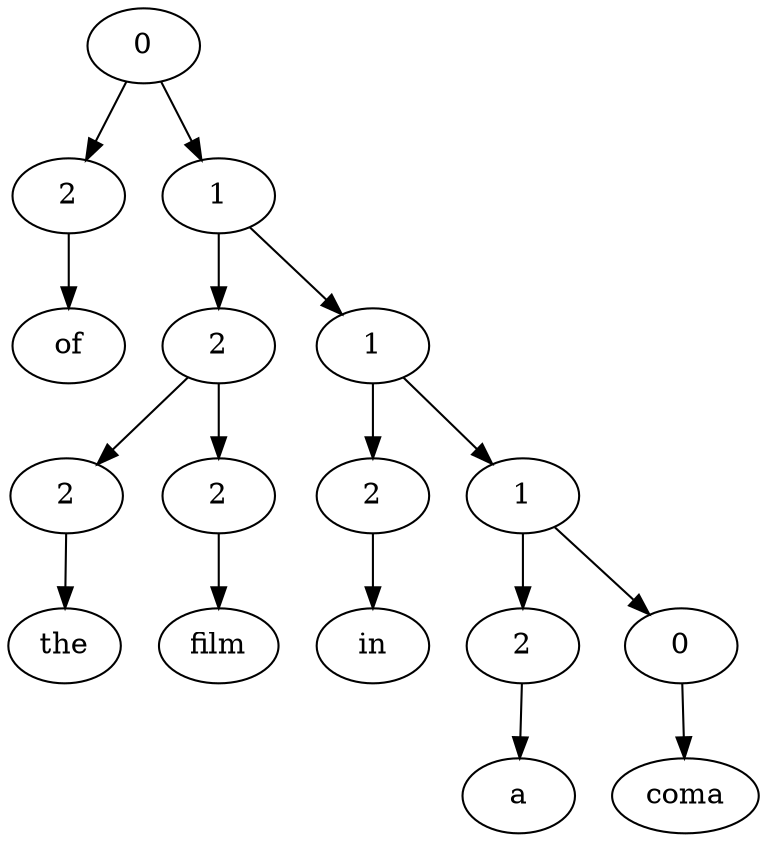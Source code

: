 digraph G{Node0 [label="0"]
Node0 -> Node1
Node0 -> Node3
Node1 [label="2"]
Node1 -> Node2
Node3 [label="1"]
Node3 -> Node4
Node3 -> Node9
Node2 [label="of"]
Node4 [label="2"]
Node4 -> Node5
Node4 -> Node7
Node9 [label="1"]
Node9 -> Node10
Node9 -> Node12
Node5 [label="2"]
Node5 -> Node6
Node7 [label="2"]
Node7 -> Node8
Node10 [label="2"]
Node10 -> Node11
Node12 [label="1"]
Node12 -> Node13
Node12 -> Node15
Node6 [label="the"]
Node8 [label="film"]
Node11 [label="in"]
Node13 [label="2"]
Node13 -> Node14
Node15 [label="0"]
Node15 -> Node16
Node14 [label="a"]
Node16 [label="coma"]
}